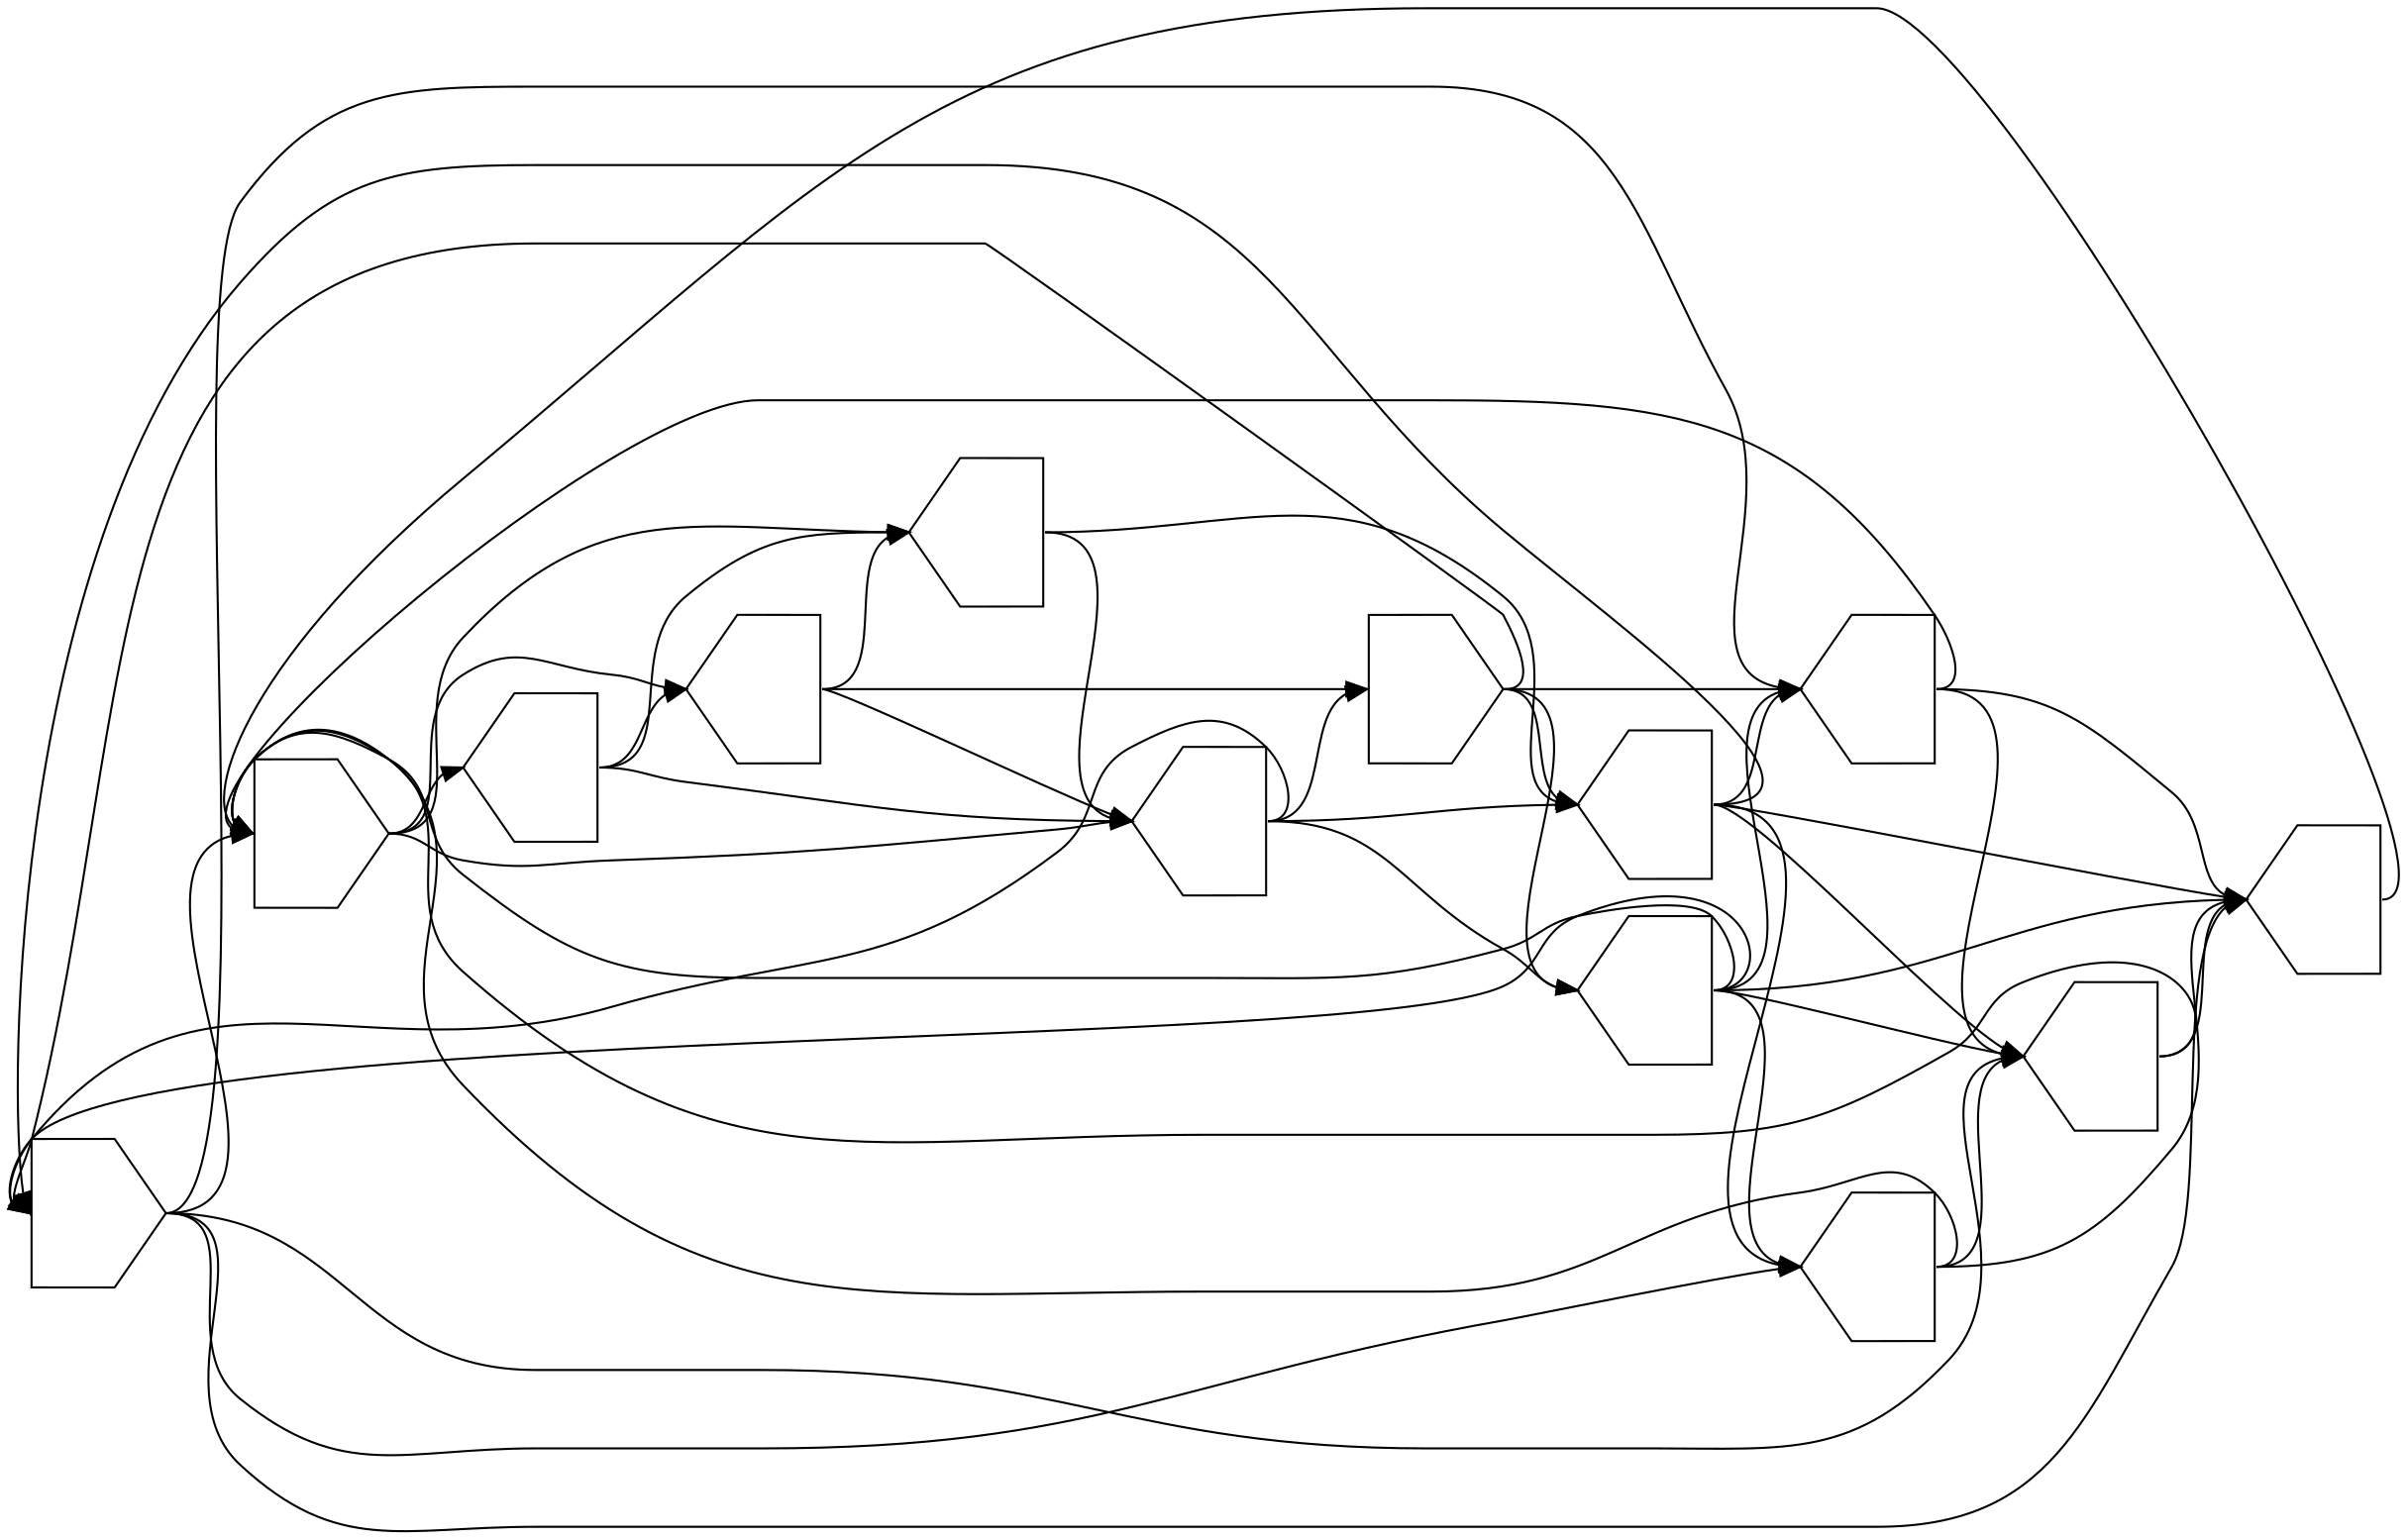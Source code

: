 digraph asm {
	rotate=90;
	edge [headport=n,tailport=s];
	13055 [label="",height=1,width=1,shape=invhouse];
	1456 [label="",height=1,width=1,shape=invhouse];
	14306 [label="",height=1,width=1,shape=house];
	15659 [label="",height=1,width=1,shape=house];
	12219 [label="",height=1,width=1,shape=house];
	15002 [label="",height=1,width=1,shape=house];
	16640 [label="",height=1,width=1,shape=house];
	17243 [label="",height=1,width=1,shape=house];
	14453 [label="",height=1,width=1,shape=house];
	15786 [label="",height=1,width=1,shape=house];
	16393 [label="",height=1,width=1,shape=invhouse];
	16398 [label="",height=1,width=1,shape=house];
	17916 [label="",height=1,width=1,shape=house];
	13055 -> 1456
	13055 -> 15002
	13055 -> 15786
	13055 -> 16640
	13055 -> 17243
	1456 -> 14306
	1456 -> 15659
	1456 -> 16398
	1456 -> 17916
	14306 -> 15659
	14306 -> 16393
	14306 -> 16398
	15659 -> 12219
	15659 -> 13055
	15659 -> 14453
	15659 -> 16393
	12219 -> 1456
	12219 -> 13055
	12219 -> 15002
	12219 -> 15786
	12219 -> 16640
	12219 -> 17243
	15002 -> 1456
	15002 -> 16640
	15002 -> 17243
	16640 -> 1456
	16640 -> 17243
	17243 -> 1456
	14453 -> 13055
	14453 -> 15002
	14453 -> 15786
	14453 -> 16640
	14453 -> 17243
	15786 -> 1456
	15786 -> 16640
	15786 -> 17243
	16393 -> 12219
	16393 -> 13055
	16393 -> 14453
	16393 -> 15786
	16398 -> 14453
	16398 -> 15659
	17916 -> 14306
	17916 -> 15659
	17916 -> 16398
}
